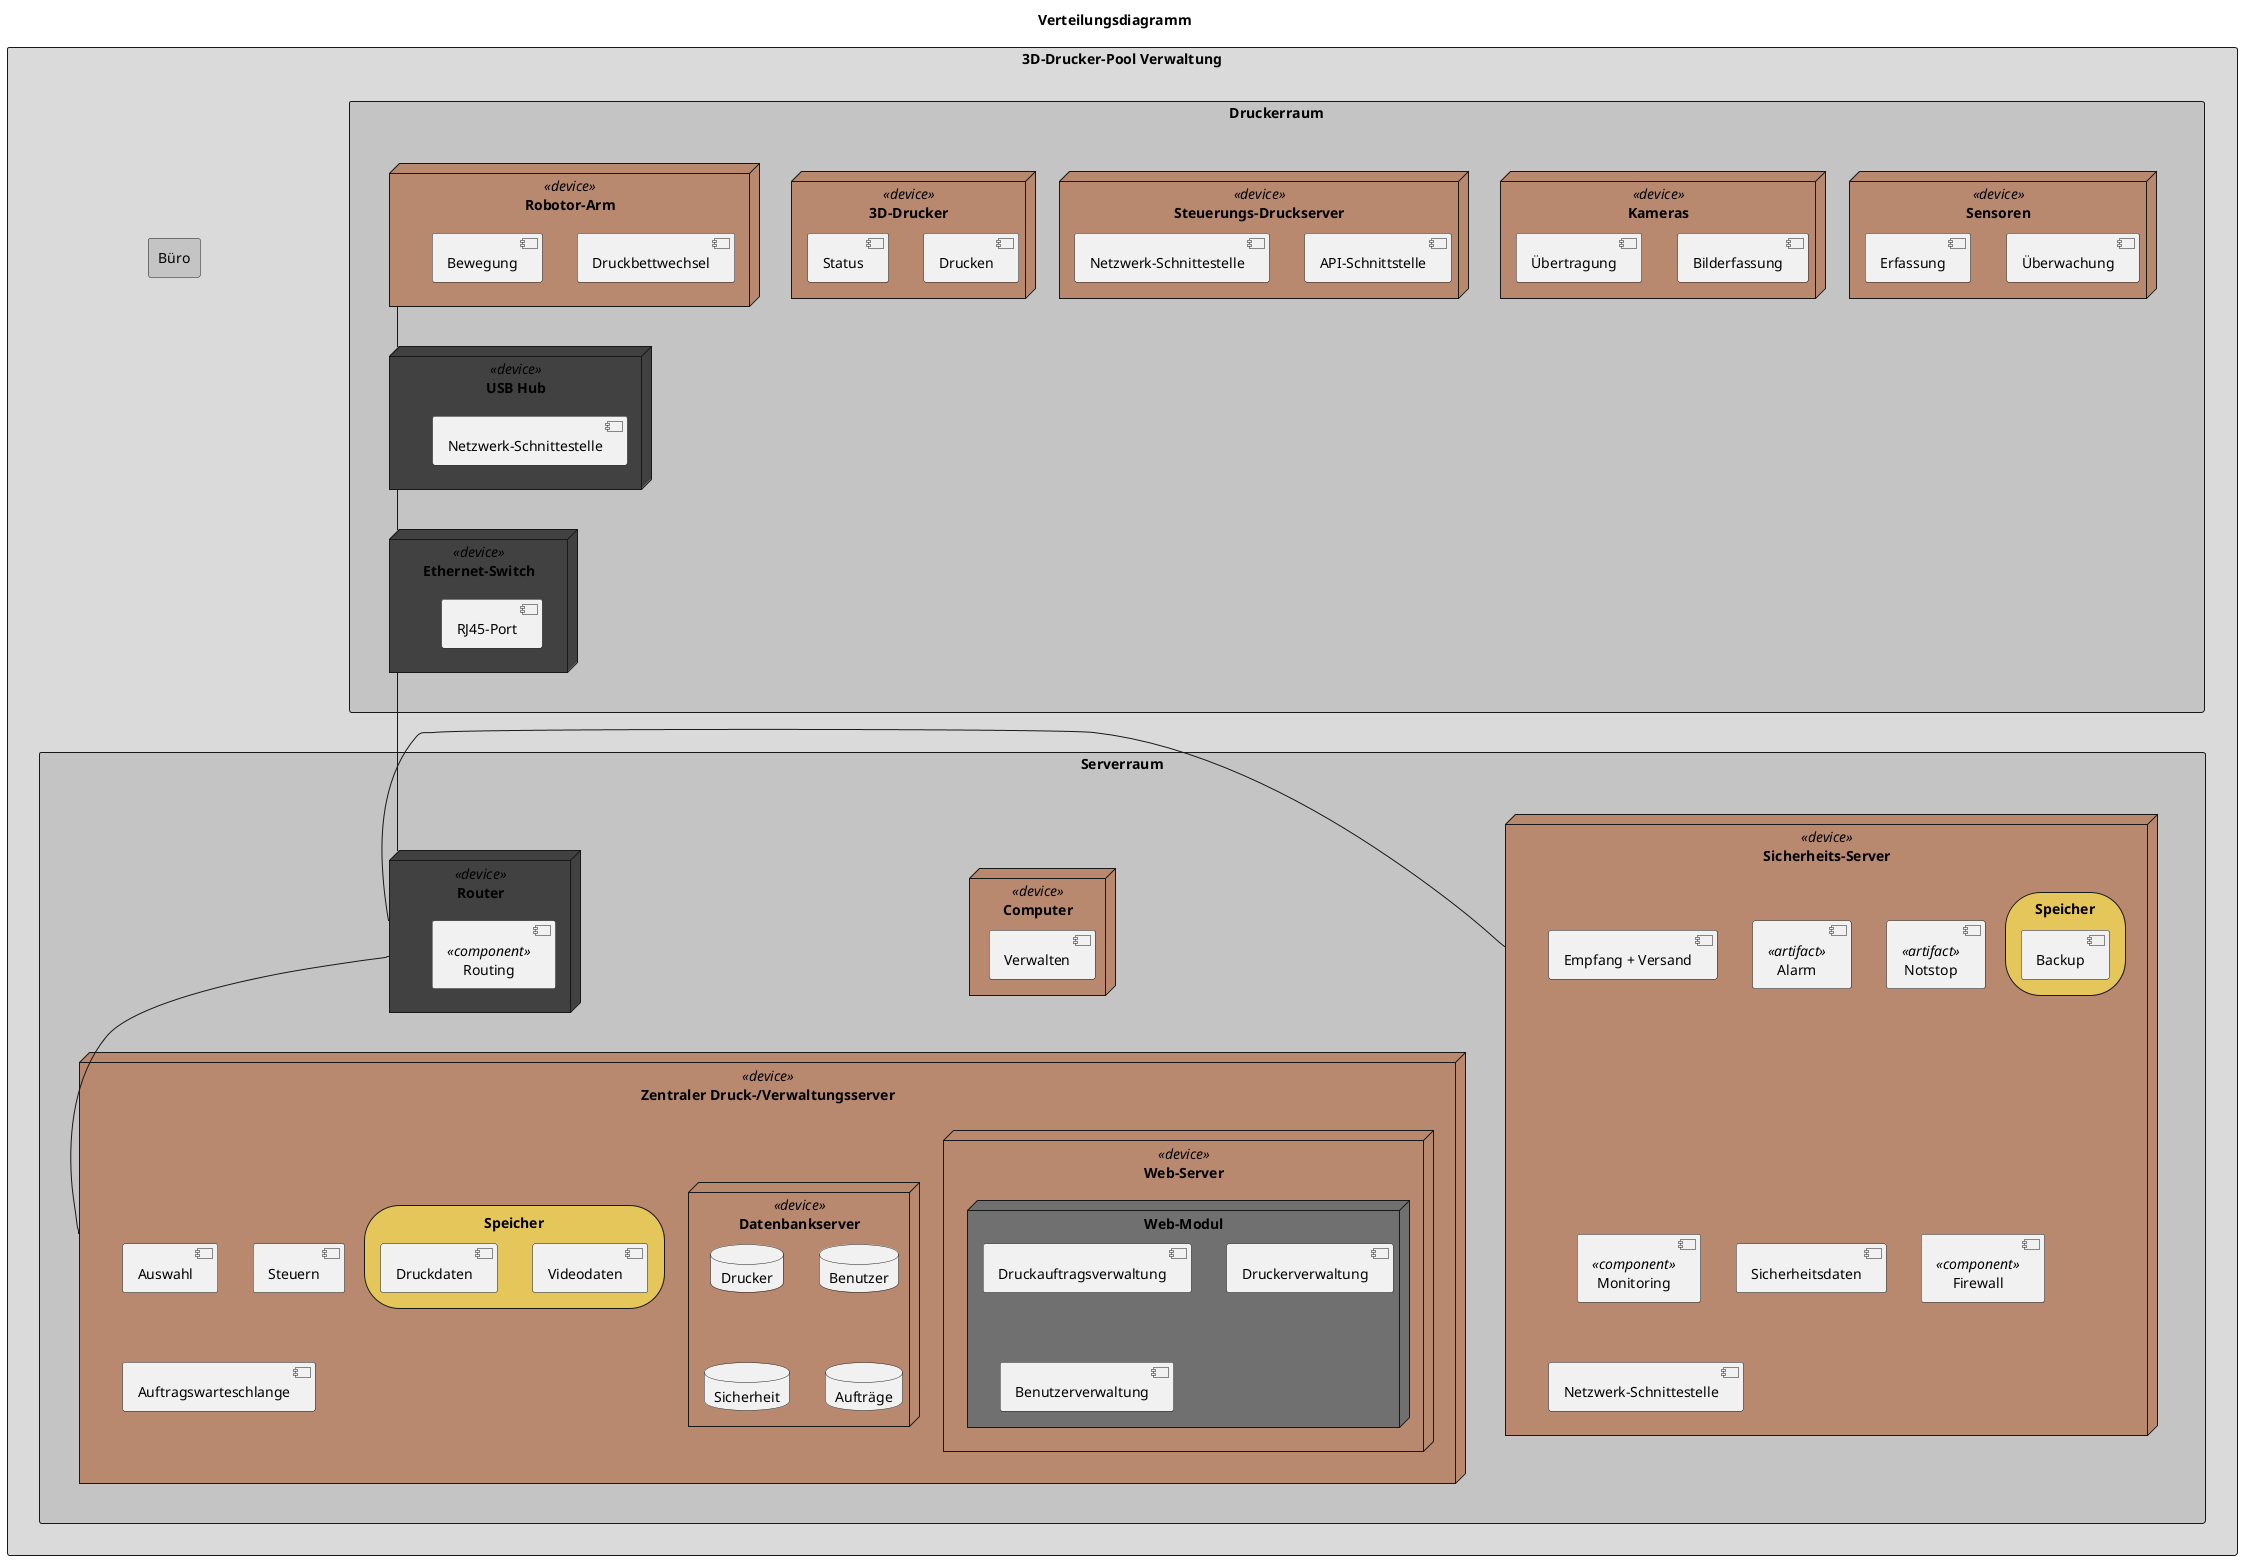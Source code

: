 @startuml

title Verteilungsdiagramm
scale 1
' scale 500 width

rectangle "3D-Drucker-Pool Verwaltung" as vs #DADADA {
    rectangle Serverraum as sr #C4C4C4 {
        node "Zentraler Druck-/Verwaltungsserver" as zds  <<device>> {
          [Auswahl]
          [Steuern]
          [Auftragswarteschlange]
          node  "Web-Server" as ds  <<device>> {
            node "Web-Modul" {
                [Druckauftragsverwaltung]
                [Druckerverwaltung]
                [Druckauftragsverwaltung]
                [Benutzerverwaltung]
            }
          }
          node  "Datenbankserver" as dbs  <<device>> {
              database Drucker
              database Benutzer
              database Sicherheit
              database Aufträge
          }
         storage Speicher as stor2 {
            [Videodaten]
            [Druckdaten]
          }
        }
        node "Sicherheits-Server" as shs <<device>> {
          [Empfang + Versand] as em_sicherheit
          [Alarm] <<artifact>>
          [Notstop] <<artifact>>
          [Monitoring] <<component>>
          [Sicherheitsdaten]
          [Firewall] <<component>>
          [Netzwerk-Schnittestelle] as ns_shs
          storage Speicher as stor {
            [Backup]
          }
        }
        node "Computer" as com <<device>> {
            [Verwalten]
        }
        node "Router" as router <<device>> #414141  {
            [Routing] <<component>>
            [Firewall] <<component>>
        }
    }
    rectangle "Druckerraum" as dr #C4C4C4 {
        node "Ethernet-Switch" as es2 <<device>> #414141 {
        [RJ45-Port] as ns_es2
        }
        node "Steuerungs-Druckserver" as std  <<device>> {
            [API-Schnittstelle] as ve_steuerung
            [Netzwerk-Schnittestelle] as ns_std
        }
        node "USB Hub" as usbhub  <<device>> #414141 {
        [Netzwerk-Schnittestelle] as usbhub_std
        }
        node "3D-Drucker" as 3dd <<device>> {
          [Drucken]
          [Status] as 3dd_status
        }
        together {
            node "Sensoren" as s <<device>> {
              [Überwachung]
              [Erfassung]
            }
            node "Kameras" as c <<device>> {
              [Bilderfassung]
              [Übertragung]
            }
        }
        node "Robotor-Arm" as ra  <<device>> {
          [Druckbettwechsel]
          [Bewegung]
        }
    }
    rectangle Büro as b #C4C4C4 {
    }
}
    ' Verlinkung
    dr -[hidden]- sr
    ra -- usbhub
    usbhub -- es2
    router -up- es2
    shs -left- router
    zds -up- router

skinparam node {

backgroundColor #707070
backgroundColor<<device>> #B8896E
}
skinparam storage {
backgroundColor #E4C65B
}
@enduml